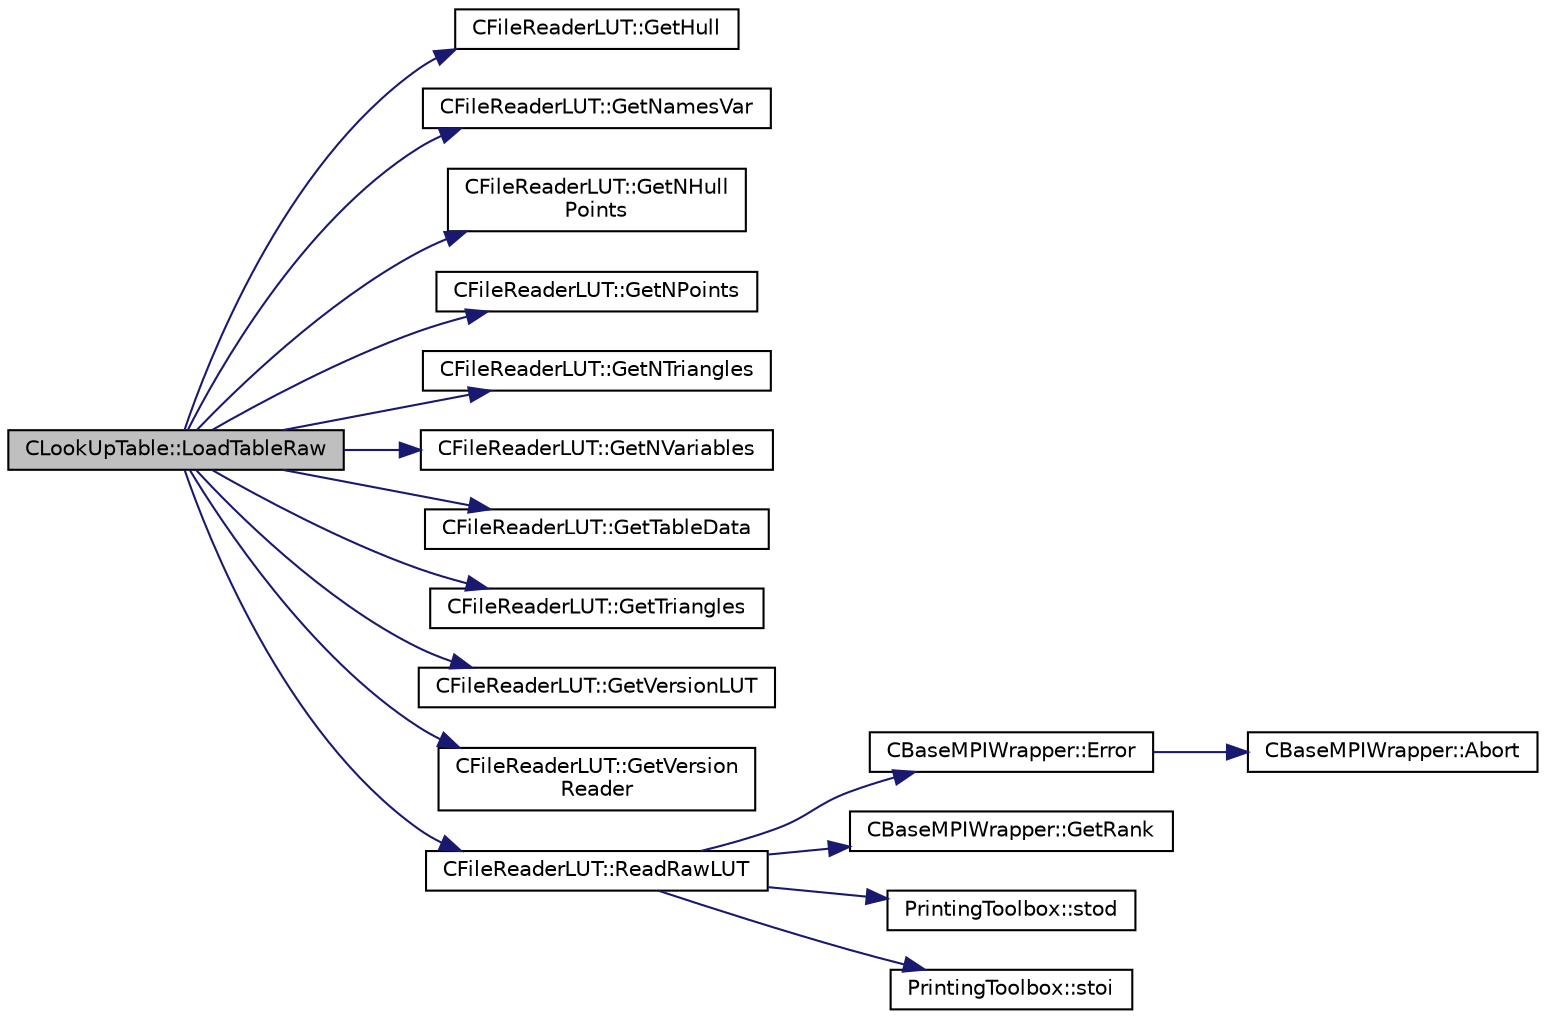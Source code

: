 digraph "CLookUpTable::LoadTableRaw"
{
 // LATEX_PDF_SIZE
  edge [fontname="Helvetica",fontsize="10",labelfontname="Helvetica",labelfontsize="10"];
  node [fontname="Helvetica",fontsize="10",shape=record];
  rankdir="LR";
  Node1 [label="CLookUpTable::LoadTableRaw",height=0.2,width=0.4,color="black", fillcolor="grey75", style="filled", fontcolor="black",tooltip="read the lookup table from file and store the data."];
  Node1 -> Node2 [color="midnightblue",fontsize="10",style="solid",fontname="Helvetica"];
  Node2 [label="CFileReaderLUT::GetHull",height=0.2,width=0.4,color="black", fillcolor="white", style="filled",URL="$classCFileReaderLUT.html#a4f4612aabdd031e77750b6de173fc717",tooltip=" "];
  Node1 -> Node3 [color="midnightblue",fontsize="10",style="solid",fontname="Helvetica"];
  Node3 [label="CFileReaderLUT::GetNamesVar",height=0.2,width=0.4,color="black", fillcolor="white", style="filled",URL="$classCFileReaderLUT.html#a649eb20af939bcae11832c3d04b730c2",tooltip=" "];
  Node1 -> Node4 [color="midnightblue",fontsize="10",style="solid",fontname="Helvetica"];
  Node4 [label="CFileReaderLUT::GetNHull\lPoints",height=0.2,width=0.4,color="black", fillcolor="white", style="filled",URL="$classCFileReaderLUT.html#a829265b10cbb44da6f179a4e0207badb",tooltip=" "];
  Node1 -> Node5 [color="midnightblue",fontsize="10",style="solid",fontname="Helvetica"];
  Node5 [label="CFileReaderLUT::GetNPoints",height=0.2,width=0.4,color="black", fillcolor="white", style="filled",URL="$classCFileReaderLUT.html#ae8e9734fc9d1c769c702cfce9bd94119",tooltip=" "];
  Node1 -> Node6 [color="midnightblue",fontsize="10",style="solid",fontname="Helvetica"];
  Node6 [label="CFileReaderLUT::GetNTriangles",height=0.2,width=0.4,color="black", fillcolor="white", style="filled",URL="$classCFileReaderLUT.html#aadcbfccfb2b27c1613995f9b69d5ff63",tooltip=" "];
  Node1 -> Node7 [color="midnightblue",fontsize="10",style="solid",fontname="Helvetica"];
  Node7 [label="CFileReaderLUT::GetNVariables",height=0.2,width=0.4,color="black", fillcolor="white", style="filled",URL="$classCFileReaderLUT.html#aa4526df8a5f8c0545fc60fea5a8032ea",tooltip=" "];
  Node1 -> Node8 [color="midnightblue",fontsize="10",style="solid",fontname="Helvetica"];
  Node8 [label="CFileReaderLUT::GetTableData",height=0.2,width=0.4,color="black", fillcolor="white", style="filled",URL="$classCFileReaderLUT.html#a4bb92be30265883f13ed6731a1e9aa86",tooltip=" "];
  Node1 -> Node9 [color="midnightblue",fontsize="10",style="solid",fontname="Helvetica"];
  Node9 [label="CFileReaderLUT::GetTriangles",height=0.2,width=0.4,color="black", fillcolor="white", style="filled",URL="$classCFileReaderLUT.html#a86018ed5009b84240f97c2741b3dfbb8",tooltip=" "];
  Node1 -> Node10 [color="midnightblue",fontsize="10",style="solid",fontname="Helvetica"];
  Node10 [label="CFileReaderLUT::GetVersionLUT",height=0.2,width=0.4,color="black", fillcolor="white", style="filled",URL="$classCFileReaderLUT.html#a4f702692830cebfe1ad503240c10e958",tooltip=" "];
  Node1 -> Node11 [color="midnightblue",fontsize="10",style="solid",fontname="Helvetica"];
  Node11 [label="CFileReaderLUT::GetVersion\lReader",height=0.2,width=0.4,color="black", fillcolor="white", style="filled",URL="$classCFileReaderLUT.html#a0058c832b273af7cdf39b5de0f654eb0",tooltip=" "];
  Node1 -> Node12 [color="midnightblue",fontsize="10",style="solid",fontname="Helvetica"];
  Node12 [label="CFileReaderLUT::ReadRawLUT",height=0.2,width=0.4,color="black", fillcolor="white", style="filled",URL="$classCFileReaderLUT.html#aae43bf69fb2caed92cf5ba2ce79d0490",tooltip=" "];
  Node12 -> Node13 [color="midnightblue",fontsize="10",style="solid",fontname="Helvetica"];
  Node13 [label="CBaseMPIWrapper::Error",height=0.2,width=0.4,color="black", fillcolor="white", style="filled",URL="$classCBaseMPIWrapper.html#a04457c47629bda56704e6a8804833eeb",tooltip=" "];
  Node13 -> Node14 [color="midnightblue",fontsize="10",style="solid",fontname="Helvetica"];
  Node14 [label="CBaseMPIWrapper::Abort",height=0.2,width=0.4,color="black", fillcolor="white", style="filled",URL="$classCBaseMPIWrapper.html#af7297d861dca86b45cf561b6ab642e8f",tooltip=" "];
  Node12 -> Node15 [color="midnightblue",fontsize="10",style="solid",fontname="Helvetica"];
  Node15 [label="CBaseMPIWrapper::GetRank",height=0.2,width=0.4,color="black", fillcolor="white", style="filled",URL="$classCBaseMPIWrapper.html#a63e1f265b788b4e56cb7ebdeba29b78e",tooltip=" "];
  Node12 -> Node16 [color="midnightblue",fontsize="10",style="solid",fontname="Helvetica"];
  Node16 [label="PrintingToolbox::stod",height=0.2,width=0.4,color="black", fillcolor="white", style="filled",URL="$namespacePrintingToolbox.html#a8847e43f5ff9dd98f59658edce9da4d6",tooltip=" "];
  Node12 -> Node17 [color="midnightblue",fontsize="10",style="solid",fontname="Helvetica"];
  Node17 [label="PrintingToolbox::stoi",height=0.2,width=0.4,color="black", fillcolor="white", style="filled",URL="$namespacePrintingToolbox.html#a51e75cb0cbc3607ee171ab151ca06a11",tooltip=" "];
}
